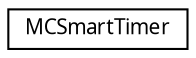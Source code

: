 digraph G
{
  edge [fontname="FreeSans.ttf",fontsize="10",labelfontname="FreeSans.ttf",labelfontsize="10"];
  node [fontname="FreeSans.ttf",fontsize="10",shape=record];
  rankdir=LR;
  Node1 [label="MCSmartTimer",height=0.2,width=0.4,color="black", fillcolor="white", style="filled",URL="$class_m_c_smart_timer.html"];
}
